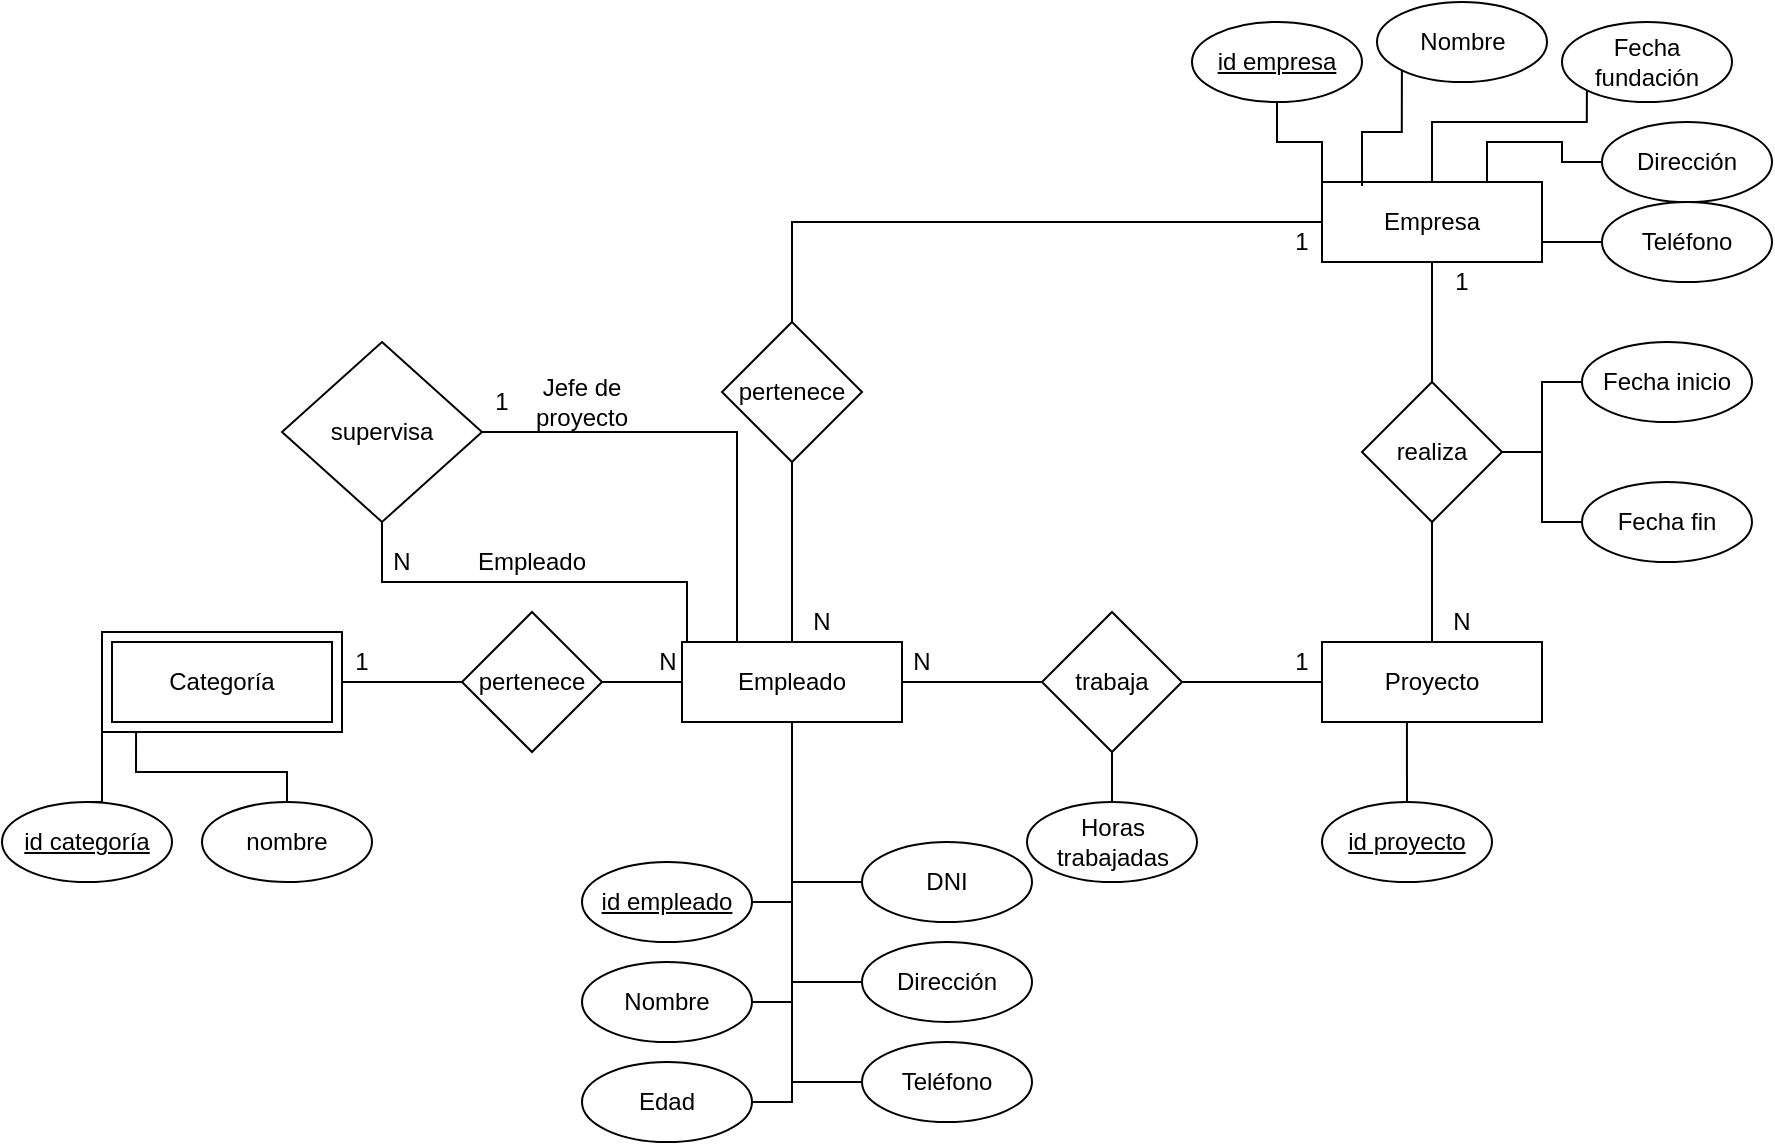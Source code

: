 <mxfile version="14.4.0" type="device"><diagram id="C5RBs43oDa-KdzZeNtuy" name="Page-1"><mxGraphModel dx="1017" dy="620" grid="1" gridSize="10" guides="1" tooltips="1" connect="1" arrows="1" fold="1" page="1" pageScale="1" pageWidth="16000" pageHeight="1600" math="0" shadow="0"><root><mxCell id="WIyWlLk6GJQsqaUBKTNV-0"/><mxCell id="WIyWlLk6GJQsqaUBKTNV-1" parent="WIyWlLk6GJQsqaUBKTNV-0"/><mxCell id="bEudFNRqQL8l6KryWMXN-847" value="Categoría" style="rounded=0;whiteSpace=wrap;html=1;" vertex="1" parent="WIyWlLk6GJQsqaUBKTNV-1"><mxGeometry x="230" y="525" width="120" height="50" as="geometry"/></mxCell><mxCell id="bEudFNRqQL8l6KryWMXN-815" value="Empresa" style="rounded=0;whiteSpace=wrap;html=1;" vertex="1" parent="WIyWlLk6GJQsqaUBKTNV-1"><mxGeometry x="840" y="300" width="110" height="40" as="geometry"/></mxCell><mxCell id="bEudFNRqQL8l6KryWMXN-854" style="edgeStyle=orthogonalEdgeStyle;rounded=0;orthogonalLoop=1;jettySize=auto;html=1;exitX=0.5;exitY=1;exitDx=0;exitDy=0;entryX=0;entryY=0;entryDx=0;entryDy=0;endArrow=none;endFill=0;" edge="1" parent="WIyWlLk6GJQsqaUBKTNV-1" source="bEudFNRqQL8l6KryWMXN-816" target="bEudFNRqQL8l6KryWMXN-815"><mxGeometry relative="1" as="geometry"/></mxCell><mxCell id="bEudFNRqQL8l6KryWMXN-816" value="&lt;u&gt;id empresa&lt;/u&gt;" style="ellipse;whiteSpace=wrap;html=1;" vertex="1" parent="WIyWlLk6GJQsqaUBKTNV-1"><mxGeometry x="775" y="220" width="85" height="40" as="geometry"/></mxCell><mxCell id="bEudFNRqQL8l6KryWMXN-855" style="edgeStyle=orthogonalEdgeStyle;rounded=0;orthogonalLoop=1;jettySize=auto;html=1;exitX=0;exitY=1;exitDx=0;exitDy=0;entryX=0.182;entryY=0.05;entryDx=0;entryDy=0;entryPerimeter=0;endArrow=none;endFill=0;" edge="1" parent="WIyWlLk6GJQsqaUBKTNV-1" source="bEudFNRqQL8l6KryWMXN-817" target="bEudFNRqQL8l6KryWMXN-815"><mxGeometry relative="1" as="geometry"/></mxCell><mxCell id="bEudFNRqQL8l6KryWMXN-817" value="Nombre" style="ellipse;whiteSpace=wrap;html=1;" vertex="1" parent="WIyWlLk6GJQsqaUBKTNV-1"><mxGeometry x="867.5" y="210" width="85" height="40" as="geometry"/></mxCell><mxCell id="bEudFNRqQL8l6KryWMXN-818" value="1" style="text;html=1;strokeColor=none;fillColor=none;align=center;verticalAlign=middle;whiteSpace=wrap;rounded=0;" vertex="1" parent="WIyWlLk6GJQsqaUBKTNV-1"><mxGeometry x="900" y="340" width="20" height="20" as="geometry"/></mxCell><mxCell id="bEudFNRqQL8l6KryWMXN-826" style="edgeStyle=orthogonalEdgeStyle;rounded=0;orthogonalLoop=1;jettySize=auto;html=1;exitX=0.5;exitY=0;exitDx=0;exitDy=0;entryX=0.5;entryY=1;entryDx=0;entryDy=0;endArrow=none;endFill=0;" edge="1" parent="WIyWlLk6GJQsqaUBKTNV-1" source="bEudFNRqQL8l6KryWMXN-820" target="bEudFNRqQL8l6KryWMXN-824"><mxGeometry relative="1" as="geometry"/></mxCell><mxCell id="bEudFNRqQL8l6KryWMXN-820" value="Proyecto" style="rounded=0;whiteSpace=wrap;html=1;" vertex="1" parent="WIyWlLk6GJQsqaUBKTNV-1"><mxGeometry x="840" y="530" width="110" height="40" as="geometry"/></mxCell><mxCell id="bEudFNRqQL8l6KryWMXN-828" style="edgeStyle=orthogonalEdgeStyle;rounded=0;orthogonalLoop=1;jettySize=auto;html=1;exitX=1;exitY=0.5;exitDx=0;exitDy=0;entryX=0;entryY=0.5;entryDx=0;entryDy=0;endArrow=none;endFill=0;" edge="1" parent="WIyWlLk6GJQsqaUBKTNV-1" source="bEudFNRqQL8l6KryWMXN-821" target="bEudFNRqQL8l6KryWMXN-827"><mxGeometry relative="1" as="geometry"/></mxCell><mxCell id="bEudFNRqQL8l6KryWMXN-821" value="Empleado" style="rounded=0;whiteSpace=wrap;html=1;" vertex="1" parent="WIyWlLk6GJQsqaUBKTNV-1"><mxGeometry x="520" y="530" width="110" height="40" as="geometry"/></mxCell><mxCell id="bEudFNRqQL8l6KryWMXN-822" value="Categoría" style="rounded=0;whiteSpace=wrap;html=1;" vertex="1" parent="WIyWlLk6GJQsqaUBKTNV-1"><mxGeometry x="235" y="530" width="110" height="40" as="geometry"/></mxCell><mxCell id="bEudFNRqQL8l6KryWMXN-825" style="edgeStyle=orthogonalEdgeStyle;rounded=0;orthogonalLoop=1;jettySize=auto;html=1;exitX=0.5;exitY=0;exitDx=0;exitDy=0;entryX=0.5;entryY=1;entryDx=0;entryDy=0;endArrow=none;endFill=0;" edge="1" parent="WIyWlLk6GJQsqaUBKTNV-1" source="bEudFNRqQL8l6KryWMXN-824" target="bEudFNRqQL8l6KryWMXN-815"><mxGeometry relative="1" as="geometry"/></mxCell><mxCell id="bEudFNRqQL8l6KryWMXN-824" value="realiza" style="rhombus;whiteSpace=wrap;html=1;" vertex="1" parent="WIyWlLk6GJQsqaUBKTNV-1"><mxGeometry x="860" y="400" width="70" height="70" as="geometry"/></mxCell><mxCell id="bEudFNRqQL8l6KryWMXN-829" style="edgeStyle=orthogonalEdgeStyle;rounded=0;orthogonalLoop=1;jettySize=auto;html=1;exitX=1;exitY=0.5;exitDx=0;exitDy=0;entryX=0;entryY=0.5;entryDx=0;entryDy=0;endArrow=none;endFill=0;" edge="1" parent="WIyWlLk6GJQsqaUBKTNV-1" source="bEudFNRqQL8l6KryWMXN-827" target="bEudFNRqQL8l6KryWMXN-820"><mxGeometry relative="1" as="geometry"/></mxCell><mxCell id="bEudFNRqQL8l6KryWMXN-827" value="trabaja" style="rhombus;whiteSpace=wrap;html=1;" vertex="1" parent="WIyWlLk6GJQsqaUBKTNV-1"><mxGeometry x="700" y="515" width="70" height="70" as="geometry"/></mxCell><mxCell id="bEudFNRqQL8l6KryWMXN-832" style="edgeStyle=orthogonalEdgeStyle;rounded=0;orthogonalLoop=1;jettySize=auto;html=1;exitX=0.5;exitY=0;exitDx=0;exitDy=0;entryX=0;entryY=0.5;entryDx=0;entryDy=0;endArrow=none;endFill=0;" edge="1" parent="WIyWlLk6GJQsqaUBKTNV-1" source="bEudFNRqQL8l6KryWMXN-831" target="bEudFNRqQL8l6KryWMXN-815"><mxGeometry relative="1" as="geometry"/></mxCell><mxCell id="bEudFNRqQL8l6KryWMXN-833" style="edgeStyle=orthogonalEdgeStyle;rounded=0;orthogonalLoop=1;jettySize=auto;html=1;exitX=0.5;exitY=1;exitDx=0;exitDy=0;entryX=0.5;entryY=0;entryDx=0;entryDy=0;endArrow=none;endFill=0;" edge="1" parent="WIyWlLk6GJQsqaUBKTNV-1" source="bEudFNRqQL8l6KryWMXN-831" target="bEudFNRqQL8l6KryWMXN-821"><mxGeometry relative="1" as="geometry"/></mxCell><mxCell id="bEudFNRqQL8l6KryWMXN-831" value="pertenece" style="rhombus;whiteSpace=wrap;html=1;" vertex="1" parent="WIyWlLk6GJQsqaUBKTNV-1"><mxGeometry x="540" y="370" width="70" height="70" as="geometry"/></mxCell><mxCell id="bEudFNRqQL8l6KryWMXN-834" value="N" style="text;html=1;strokeColor=none;fillColor=none;align=center;verticalAlign=middle;whiteSpace=wrap;rounded=0;" vertex="1" parent="WIyWlLk6GJQsqaUBKTNV-1"><mxGeometry x="900" y="510" width="20" height="20" as="geometry"/></mxCell><mxCell id="bEudFNRqQL8l6KryWMXN-835" value="N" style="text;html=1;strokeColor=none;fillColor=none;align=center;verticalAlign=middle;whiteSpace=wrap;rounded=0;" vertex="1" parent="WIyWlLk6GJQsqaUBKTNV-1"><mxGeometry x="630" y="530" width="20" height="20" as="geometry"/></mxCell><mxCell id="bEudFNRqQL8l6KryWMXN-836" value="1" style="text;html=1;strokeColor=none;fillColor=none;align=center;verticalAlign=middle;whiteSpace=wrap;rounded=0;" vertex="1" parent="WIyWlLk6GJQsqaUBKTNV-1"><mxGeometry x="820" y="530" width="20" height="20" as="geometry"/></mxCell><mxCell id="bEudFNRqQL8l6KryWMXN-837" value="1" style="text;html=1;strokeColor=none;fillColor=none;align=center;verticalAlign=middle;whiteSpace=wrap;rounded=0;" vertex="1" parent="WIyWlLk6GJQsqaUBKTNV-1"><mxGeometry x="820" y="320" width="20" height="20" as="geometry"/></mxCell><mxCell id="bEudFNRqQL8l6KryWMXN-838" value="N" style="text;html=1;strokeColor=none;fillColor=none;align=center;verticalAlign=middle;whiteSpace=wrap;rounded=0;" vertex="1" parent="WIyWlLk6GJQsqaUBKTNV-1"><mxGeometry x="580" y="510" width="20" height="20" as="geometry"/></mxCell><mxCell id="bEudFNRqQL8l6KryWMXN-840" style="edgeStyle=orthogonalEdgeStyle;rounded=0;orthogonalLoop=1;jettySize=auto;html=1;exitX=0.5;exitY=0;exitDx=0;exitDy=0;entryX=0.5;entryY=1;entryDx=0;entryDy=0;endArrow=none;endFill=0;" edge="1" parent="WIyWlLk6GJQsqaUBKTNV-1" source="bEudFNRqQL8l6KryWMXN-839" target="bEudFNRqQL8l6KryWMXN-827"><mxGeometry relative="1" as="geometry"/></mxCell><mxCell id="bEudFNRqQL8l6KryWMXN-839" value="Horas trabajadas" style="ellipse;whiteSpace=wrap;html=1;" vertex="1" parent="WIyWlLk6GJQsqaUBKTNV-1"><mxGeometry x="692.5" y="610" width="85" height="40" as="geometry"/></mxCell><mxCell id="bEudFNRqQL8l6KryWMXN-846" style="edgeStyle=orthogonalEdgeStyle;rounded=0;orthogonalLoop=1;jettySize=auto;html=1;exitX=0;exitY=0.5;exitDx=0;exitDy=0;entryX=1;entryY=0.5;entryDx=0;entryDy=0;endArrow=none;endFill=0;" edge="1" parent="WIyWlLk6GJQsqaUBKTNV-1" source="bEudFNRqQL8l6KryWMXN-841" target="bEudFNRqQL8l6KryWMXN-824"><mxGeometry relative="1" as="geometry"/></mxCell><mxCell id="bEudFNRqQL8l6KryWMXN-841" value="Fecha inicio" style="ellipse;whiteSpace=wrap;html=1;" vertex="1" parent="WIyWlLk6GJQsqaUBKTNV-1"><mxGeometry x="970" y="380" width="85" height="40" as="geometry"/></mxCell><mxCell id="bEudFNRqQL8l6KryWMXN-845" style="edgeStyle=orthogonalEdgeStyle;rounded=0;orthogonalLoop=1;jettySize=auto;html=1;exitX=0;exitY=0.5;exitDx=0;exitDy=0;entryX=1;entryY=0.5;entryDx=0;entryDy=0;endArrow=none;endFill=0;" edge="1" parent="WIyWlLk6GJQsqaUBKTNV-1" source="bEudFNRqQL8l6KryWMXN-843" target="bEudFNRqQL8l6KryWMXN-824"><mxGeometry relative="1" as="geometry"/></mxCell><mxCell id="bEudFNRqQL8l6KryWMXN-843" value="Fecha fin" style="ellipse;whiteSpace=wrap;html=1;" vertex="1" parent="WIyWlLk6GJQsqaUBKTNV-1"><mxGeometry x="970" y="450" width="85" height="40" as="geometry"/></mxCell><mxCell id="bEudFNRqQL8l6KryWMXN-849" style="edgeStyle=orthogonalEdgeStyle;rounded=0;orthogonalLoop=1;jettySize=auto;html=1;exitX=1;exitY=0.5;exitDx=0;exitDy=0;entryX=0;entryY=0.5;entryDx=0;entryDy=0;endArrow=none;endFill=0;" edge="1" parent="WIyWlLk6GJQsqaUBKTNV-1" source="bEudFNRqQL8l6KryWMXN-848" target="bEudFNRqQL8l6KryWMXN-821"><mxGeometry relative="1" as="geometry"/></mxCell><mxCell id="bEudFNRqQL8l6KryWMXN-850" style="edgeStyle=orthogonalEdgeStyle;rounded=0;orthogonalLoop=1;jettySize=auto;html=1;exitX=0;exitY=0.5;exitDx=0;exitDy=0;entryX=1;entryY=0.5;entryDx=0;entryDy=0;endArrow=none;endFill=0;" edge="1" parent="WIyWlLk6GJQsqaUBKTNV-1" source="bEudFNRqQL8l6KryWMXN-848" target="bEudFNRqQL8l6KryWMXN-847"><mxGeometry relative="1" as="geometry"/></mxCell><mxCell id="bEudFNRqQL8l6KryWMXN-848" value="pertenece" style="rhombus;whiteSpace=wrap;html=1;" vertex="1" parent="WIyWlLk6GJQsqaUBKTNV-1"><mxGeometry x="410" y="515" width="70" height="70" as="geometry"/></mxCell><mxCell id="bEudFNRqQL8l6KryWMXN-856" style="edgeStyle=orthogonalEdgeStyle;rounded=0;orthogonalLoop=1;jettySize=auto;html=1;exitX=0;exitY=1;exitDx=0;exitDy=0;entryX=0.5;entryY=0;entryDx=0;entryDy=0;endArrow=none;endFill=0;" edge="1" parent="WIyWlLk6GJQsqaUBKTNV-1" source="bEudFNRqQL8l6KryWMXN-851" target="bEudFNRqQL8l6KryWMXN-815"><mxGeometry relative="1" as="geometry"><Array as="points"><mxPoint x="973" y="270"/><mxPoint x="895" y="270"/></Array></mxGeometry></mxCell><mxCell id="bEudFNRqQL8l6KryWMXN-851" value="Fecha fundación" style="ellipse;whiteSpace=wrap;html=1;" vertex="1" parent="WIyWlLk6GJQsqaUBKTNV-1"><mxGeometry x="960" y="220" width="85" height="40" as="geometry"/></mxCell><mxCell id="bEudFNRqQL8l6KryWMXN-857" style="edgeStyle=orthogonalEdgeStyle;rounded=0;orthogonalLoop=1;jettySize=auto;html=1;exitX=0;exitY=0.5;exitDx=0;exitDy=0;entryX=0.75;entryY=0;entryDx=0;entryDy=0;endArrow=none;endFill=0;" edge="1" parent="WIyWlLk6GJQsqaUBKTNV-1" source="bEudFNRqQL8l6KryWMXN-852" target="bEudFNRqQL8l6KryWMXN-815"><mxGeometry relative="1" as="geometry"/></mxCell><mxCell id="bEudFNRqQL8l6KryWMXN-852" value="Dirección" style="ellipse;whiteSpace=wrap;html=1;" vertex="1" parent="WIyWlLk6GJQsqaUBKTNV-1"><mxGeometry x="980" y="270" width="85" height="40" as="geometry"/></mxCell><mxCell id="bEudFNRqQL8l6KryWMXN-859" style="edgeStyle=orthogonalEdgeStyle;rounded=0;orthogonalLoop=1;jettySize=auto;html=1;exitX=0;exitY=0.5;exitDx=0;exitDy=0;entryX=1;entryY=0.5;entryDx=0;entryDy=0;endArrow=none;endFill=0;" edge="1" parent="WIyWlLk6GJQsqaUBKTNV-1" source="bEudFNRqQL8l6KryWMXN-858" target="bEudFNRqQL8l6KryWMXN-815"><mxGeometry relative="1" as="geometry"/></mxCell><mxCell id="bEudFNRqQL8l6KryWMXN-858" value="Teléfono" style="ellipse;whiteSpace=wrap;html=1;" vertex="1" parent="WIyWlLk6GJQsqaUBKTNV-1"><mxGeometry x="980" y="310" width="85" height="40" as="geometry"/></mxCell><mxCell id="bEudFNRqQL8l6KryWMXN-865" style="edgeStyle=orthogonalEdgeStyle;rounded=0;orthogonalLoop=1;jettySize=auto;html=1;exitX=1;exitY=0.5;exitDx=0;exitDy=0;entryX=0.5;entryY=1;entryDx=0;entryDy=0;endArrow=none;endFill=0;" edge="1" parent="WIyWlLk6GJQsqaUBKTNV-1" source="bEudFNRqQL8l6KryWMXN-860" target="bEudFNRqQL8l6KryWMXN-821"><mxGeometry relative="1" as="geometry"/></mxCell><mxCell id="bEudFNRqQL8l6KryWMXN-860" value="&lt;u&gt;id empleado&lt;/u&gt;" style="ellipse;whiteSpace=wrap;html=1;" vertex="1" parent="WIyWlLk6GJQsqaUBKTNV-1"><mxGeometry x="470" y="640" width="85" height="40" as="geometry"/></mxCell><mxCell id="bEudFNRqQL8l6KryWMXN-870" style="edgeStyle=orthogonalEdgeStyle;rounded=0;orthogonalLoop=1;jettySize=auto;html=1;exitX=1;exitY=0.5;exitDx=0;exitDy=0;entryX=0.5;entryY=1;entryDx=0;entryDy=0;endArrow=none;endFill=0;" edge="1" parent="WIyWlLk6GJQsqaUBKTNV-1" source="bEudFNRqQL8l6KryWMXN-861" target="bEudFNRqQL8l6KryWMXN-821"><mxGeometry relative="1" as="geometry"/></mxCell><mxCell id="bEudFNRqQL8l6KryWMXN-861" value="Nombre" style="ellipse;whiteSpace=wrap;html=1;" vertex="1" parent="WIyWlLk6GJQsqaUBKTNV-1"><mxGeometry x="470" y="690" width="85" height="40" as="geometry"/></mxCell><mxCell id="bEudFNRqQL8l6KryWMXN-871" style="edgeStyle=orthogonalEdgeStyle;rounded=0;orthogonalLoop=1;jettySize=auto;html=1;exitX=1;exitY=0.5;exitDx=0;exitDy=0;entryX=0.5;entryY=1;entryDx=0;entryDy=0;endArrow=none;endFill=0;" edge="1" parent="WIyWlLk6GJQsqaUBKTNV-1" source="bEudFNRqQL8l6KryWMXN-862" target="bEudFNRqQL8l6KryWMXN-821"><mxGeometry relative="1" as="geometry"/></mxCell><mxCell id="bEudFNRqQL8l6KryWMXN-862" value="Edad" style="ellipse;whiteSpace=wrap;html=1;" vertex="1" parent="WIyWlLk6GJQsqaUBKTNV-1"><mxGeometry x="470" y="740" width="85" height="40" as="geometry"/></mxCell><mxCell id="bEudFNRqQL8l6KryWMXN-866" style="edgeStyle=orthogonalEdgeStyle;rounded=0;orthogonalLoop=1;jettySize=auto;html=1;exitX=0;exitY=0.5;exitDx=0;exitDy=0;entryX=0.5;entryY=1;entryDx=0;entryDy=0;endArrow=none;endFill=0;" edge="1" parent="WIyWlLk6GJQsqaUBKTNV-1" source="bEudFNRqQL8l6KryWMXN-863" target="bEudFNRqQL8l6KryWMXN-821"><mxGeometry relative="1" as="geometry"/></mxCell><mxCell id="bEudFNRqQL8l6KryWMXN-863" value="Dirección" style="ellipse;whiteSpace=wrap;html=1;" vertex="1" parent="WIyWlLk6GJQsqaUBKTNV-1"><mxGeometry x="610" y="680" width="85" height="40" as="geometry"/></mxCell><mxCell id="bEudFNRqQL8l6KryWMXN-868" style="edgeStyle=orthogonalEdgeStyle;rounded=0;orthogonalLoop=1;jettySize=auto;html=1;exitX=0;exitY=0.5;exitDx=0;exitDy=0;entryX=0.5;entryY=1;entryDx=0;entryDy=0;endArrow=none;endFill=0;" edge="1" parent="WIyWlLk6GJQsqaUBKTNV-1" source="bEudFNRqQL8l6KryWMXN-864" target="bEudFNRqQL8l6KryWMXN-821"><mxGeometry relative="1" as="geometry"/></mxCell><mxCell id="bEudFNRqQL8l6KryWMXN-864" value="Teléfono" style="ellipse;whiteSpace=wrap;html=1;" vertex="1" parent="WIyWlLk6GJQsqaUBKTNV-1"><mxGeometry x="610" y="730" width="85" height="40" as="geometry"/></mxCell><mxCell id="bEudFNRqQL8l6KryWMXN-873" style="edgeStyle=orthogonalEdgeStyle;rounded=0;orthogonalLoop=1;jettySize=auto;html=1;exitX=0.5;exitY=0;exitDx=0;exitDy=0;entryX=0.386;entryY=0.986;entryDx=0;entryDy=0;entryPerimeter=0;endArrow=none;endFill=0;" edge="1" parent="WIyWlLk6GJQsqaUBKTNV-1" source="bEudFNRqQL8l6KryWMXN-872" target="bEudFNRqQL8l6KryWMXN-820"><mxGeometry relative="1" as="geometry"/></mxCell><mxCell id="bEudFNRqQL8l6KryWMXN-872" value="&lt;u&gt;id proyecto&lt;/u&gt;" style="ellipse;whiteSpace=wrap;html=1;" vertex="1" parent="WIyWlLk6GJQsqaUBKTNV-1"><mxGeometry x="840" y="610" width="85" height="40" as="geometry"/></mxCell><mxCell id="bEudFNRqQL8l6KryWMXN-875" style="edgeStyle=orthogonalEdgeStyle;rounded=0;orthogonalLoop=1;jettySize=auto;html=1;exitX=0;exitY=0.5;exitDx=0;exitDy=0;entryX=0.5;entryY=1;entryDx=0;entryDy=0;endArrow=none;endFill=0;" edge="1" parent="WIyWlLk6GJQsqaUBKTNV-1" source="bEudFNRqQL8l6KryWMXN-874" target="bEudFNRqQL8l6KryWMXN-821"><mxGeometry relative="1" as="geometry"/></mxCell><mxCell id="bEudFNRqQL8l6KryWMXN-874" value="DNI" style="ellipse;whiteSpace=wrap;html=1;" vertex="1" parent="WIyWlLk6GJQsqaUBKTNV-1"><mxGeometry x="610" y="630" width="85" height="40" as="geometry"/></mxCell><mxCell id="bEudFNRqQL8l6KryWMXN-877" style="edgeStyle=orthogonalEdgeStyle;rounded=0;orthogonalLoop=1;jettySize=auto;html=1;exitX=0.5;exitY=0;exitDx=0;exitDy=0;entryX=0;entryY=1;entryDx=0;entryDy=0;endArrow=none;endFill=0;" edge="1" parent="WIyWlLk6GJQsqaUBKTNV-1" source="bEudFNRqQL8l6KryWMXN-876" target="bEudFNRqQL8l6KryWMXN-847"><mxGeometry relative="1" as="geometry"/></mxCell><mxCell id="bEudFNRqQL8l6KryWMXN-876" value="&lt;u&gt;id categoría&lt;/u&gt;" style="ellipse;whiteSpace=wrap;html=1;" vertex="1" parent="WIyWlLk6GJQsqaUBKTNV-1"><mxGeometry x="180" y="610" width="85" height="40" as="geometry"/></mxCell><mxCell id="bEudFNRqQL8l6KryWMXN-879" style="edgeStyle=orthogonalEdgeStyle;rounded=0;orthogonalLoop=1;jettySize=auto;html=1;exitX=0.5;exitY=0;exitDx=0;exitDy=0;entryX=0.142;entryY=0.991;entryDx=0;entryDy=0;entryPerimeter=0;endArrow=none;endFill=0;" edge="1" parent="WIyWlLk6GJQsqaUBKTNV-1" source="bEudFNRqQL8l6KryWMXN-878" target="bEudFNRqQL8l6KryWMXN-847"><mxGeometry relative="1" as="geometry"><Array as="points"><mxPoint x="322" y="595"/><mxPoint x="247" y="595"/></Array></mxGeometry></mxCell><mxCell id="bEudFNRqQL8l6KryWMXN-878" value="nombre" style="ellipse;whiteSpace=wrap;html=1;" vertex="1" parent="WIyWlLk6GJQsqaUBKTNV-1"><mxGeometry x="280" y="610" width="85" height="40" as="geometry"/></mxCell><mxCell id="bEudFNRqQL8l6KryWMXN-880" value="N" style="text;html=1;strokeColor=none;fillColor=none;align=center;verticalAlign=middle;whiteSpace=wrap;rounded=0;" vertex="1" parent="WIyWlLk6GJQsqaUBKTNV-1"><mxGeometry x="502.5" y="530" width="20" height="20" as="geometry"/></mxCell><mxCell id="bEudFNRqQL8l6KryWMXN-881" value="1" style="text;html=1;strokeColor=none;fillColor=none;align=center;verticalAlign=middle;whiteSpace=wrap;rounded=0;" vertex="1" parent="WIyWlLk6GJQsqaUBKTNV-1"><mxGeometry x="350" y="530" width="20" height="20" as="geometry"/></mxCell><mxCell id="bEudFNRqQL8l6KryWMXN-883" style="edgeStyle=orthogonalEdgeStyle;rounded=0;orthogonalLoop=1;jettySize=auto;html=1;exitX=0.5;exitY=1;exitDx=0;exitDy=0;entryX=1;entryY=0;entryDx=0;entryDy=0;endArrow=none;endFill=0;" edge="1" parent="WIyWlLk6GJQsqaUBKTNV-1" source="bEudFNRqQL8l6KryWMXN-882" target="bEudFNRqQL8l6KryWMXN-880"><mxGeometry relative="1" as="geometry"/></mxCell><mxCell id="bEudFNRqQL8l6KryWMXN-884" style="edgeStyle=orthogonalEdgeStyle;rounded=0;orthogonalLoop=1;jettySize=auto;html=1;exitX=1;exitY=0.5;exitDx=0;exitDy=0;entryX=0.25;entryY=0;entryDx=0;entryDy=0;endArrow=none;endFill=0;" edge="1" parent="WIyWlLk6GJQsqaUBKTNV-1" source="bEudFNRqQL8l6KryWMXN-882" target="bEudFNRqQL8l6KryWMXN-821"><mxGeometry relative="1" as="geometry"/></mxCell><mxCell id="bEudFNRqQL8l6KryWMXN-882" value="supervisa" style="rhombus;whiteSpace=wrap;html=1;" vertex="1" parent="WIyWlLk6GJQsqaUBKTNV-1"><mxGeometry x="320" y="380" width="100" height="90" as="geometry"/></mxCell><mxCell id="bEudFNRqQL8l6KryWMXN-885" value="Jefe de proyecto" style="text;html=1;strokeColor=none;fillColor=none;align=center;verticalAlign=middle;whiteSpace=wrap;rounded=0;" vertex="1" parent="WIyWlLk6GJQsqaUBKTNV-1"><mxGeometry x="430" y="400" width="80" height="20" as="geometry"/></mxCell><mxCell id="bEudFNRqQL8l6KryWMXN-886" value="N" style="text;html=1;strokeColor=none;fillColor=none;align=center;verticalAlign=middle;whiteSpace=wrap;rounded=0;" vertex="1" parent="WIyWlLk6GJQsqaUBKTNV-1"><mxGeometry x="370" y="480" width="20" height="20" as="geometry"/></mxCell><mxCell id="bEudFNRqQL8l6KryWMXN-887" value="1" style="text;html=1;strokeColor=none;fillColor=none;align=center;verticalAlign=middle;whiteSpace=wrap;rounded=0;" vertex="1" parent="WIyWlLk6GJQsqaUBKTNV-1"><mxGeometry x="420" y="400" width="20" height="20" as="geometry"/></mxCell><mxCell id="bEudFNRqQL8l6KryWMXN-888" value="Empleado" style="text;html=1;strokeColor=none;fillColor=none;align=center;verticalAlign=middle;whiteSpace=wrap;rounded=0;" vertex="1" parent="WIyWlLk6GJQsqaUBKTNV-1"><mxGeometry x="410" y="480" width="70" height="20" as="geometry"/></mxCell></root></mxGraphModel></diagram></mxfile>